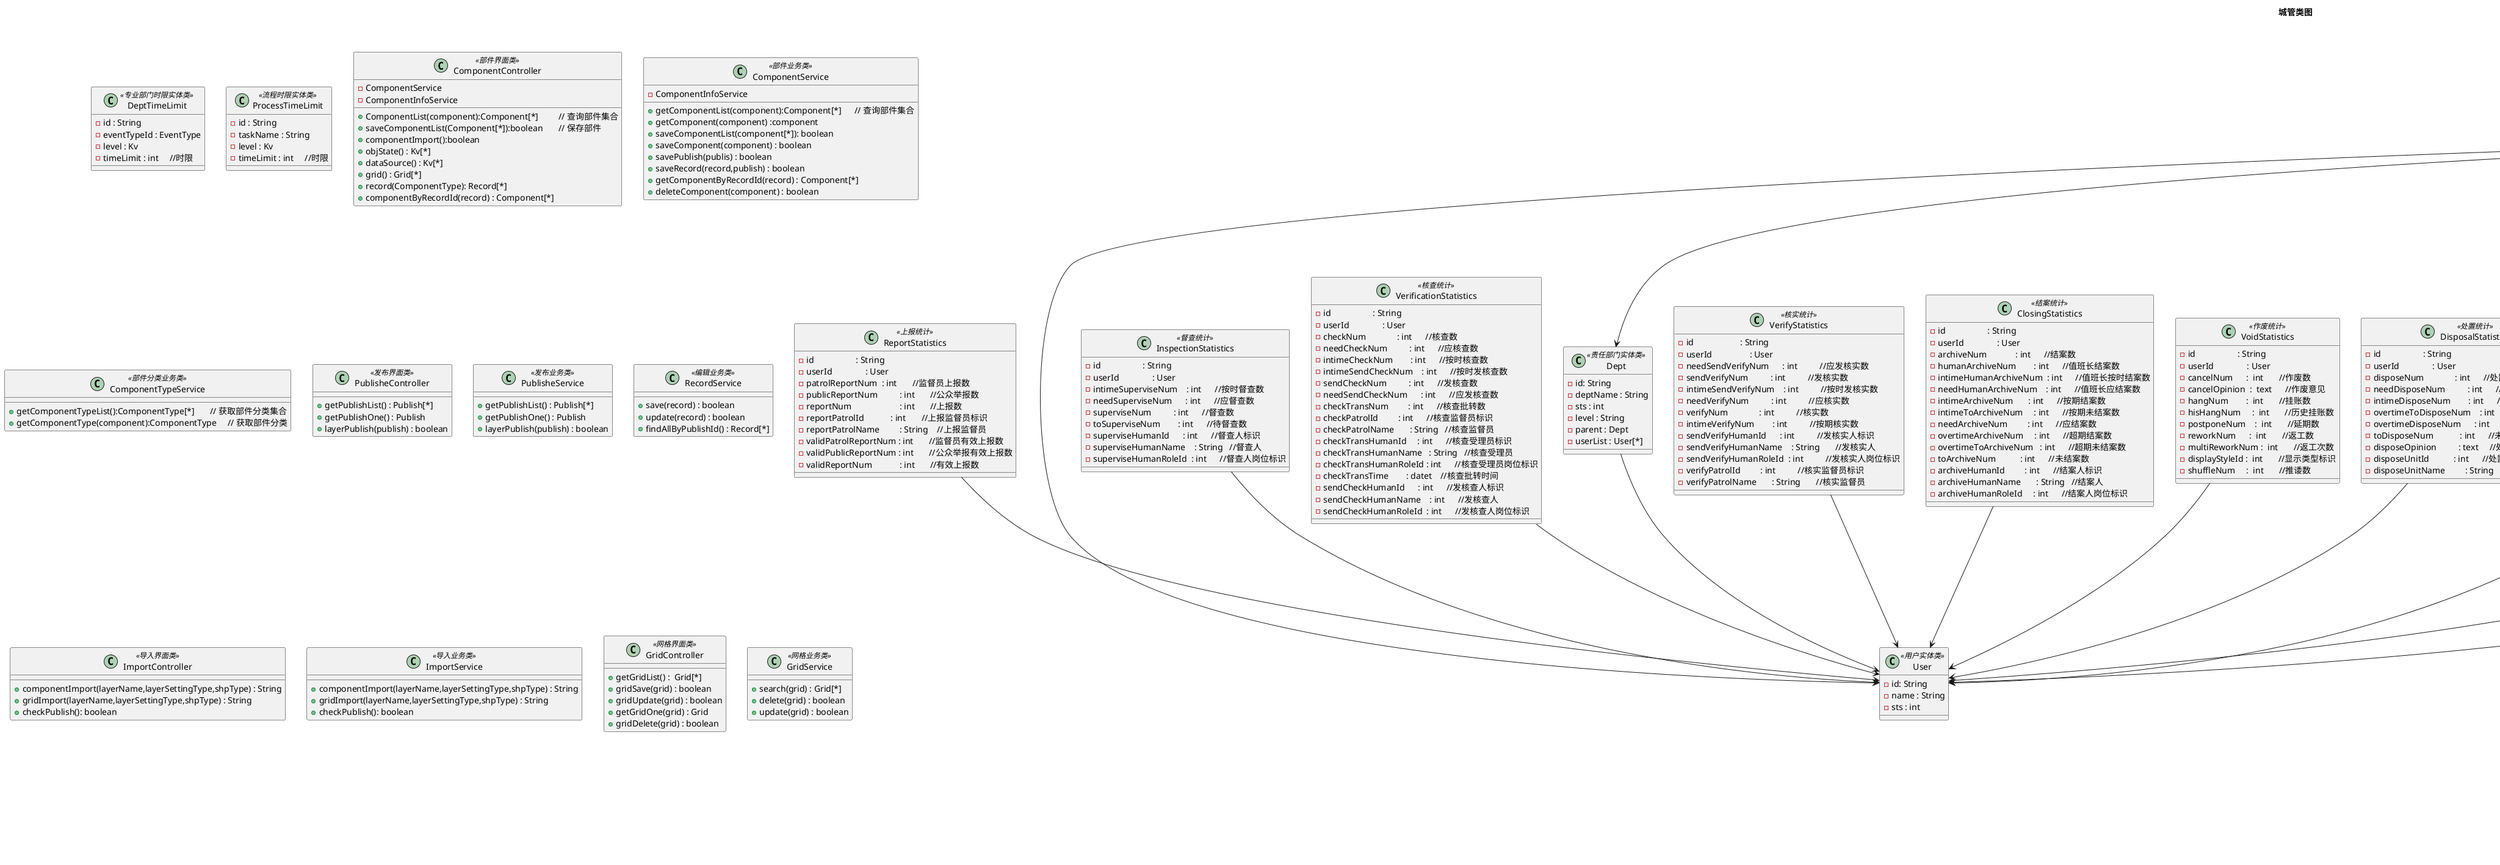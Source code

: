 @startuml
title 城管类图
class User <<用户实体类>>{
    -id: String
    -name : String
    -sts : int
}

class Dept<<责任部门实体类>>{
    -id: String
    -deptName : String
    -sts : int
    -level : String
    -parent : Dept
    -userList : User[*]
}

class Grid<<网格实体类>>{
    -id: String
    -gridCode : String
    -gridName : String
    -remark : String
    -kv : Kv    //代表所属区域
    -area : String
    -initialDate : date
    -terminationDate : date
    -sts : int
    -dept : Dept
    -user : User
    -release : Release
    -record : Record
    -publish : Publish
}

class Component<<部件实体类>>{
    -id: String
    -eventType : EventType
    -componentInfo : ComponentInfo
    -sts : int  // 用于记录该部件删除
    -publish : Publish
    -record : Record
}


class ComponentInfo<<部件信息实体类>>{
    -id : String
    -objId : String
    -objName : String
    -mainDeptCode : String
    -mainDept : String
    -ownershipDeptCode : String
    -ownershipDeptName : String
    -maintenanceDeptCode : String
    -maintenanceDeptName  : String
    -bgid : Grid
    -objState : Kv
    -initialDate : date
    -changeDate : date
    -dataSource : Kv
    -note : String
}

class Publish<<发布实体类>>{
    -id : String
    -name : String
    -layerId : String     //图层ID:当发布后GIS平台将把该图层ID返回城管中，城管再次添加元素可以找到对应GIS平台的哪个图层
    -url : String         //GIS平台提供的发布的图层地址
    -kv : Kv              //类型：编辑的是部件、网格。
    -sts : int            //状态：用于判断是发布、未发布状态
    -user : User          //用于记录谁发布的
    -eventType : EventType
}
class Record<<编辑实体类>>{
    -id : String
    -coordinate : String  //坐标
    -user : User
    -publish : Publish
    -sts : int //判断该记录是编辑中、发布
}

class Kv<<Kv实体类>>{
    -id : String
    -tableName : String
    -fieldName : String
    -value : String
    -sts : int
}

class Event<<案件实体类>>{
    -id : String
    -eventCode : String
    -eventTypeId : EventType     //分类id
    -conditionId : EventCondition
    -describe : String
    -gridId : Grid
    -location : String
    -User : User
    -phone : int
    -eventSource : Kv
    -x : double
    -y : double
    -taskId : String
    -timeLimit : TimeLimit
    -sts       : int             // 时间状态     未处理、处理中、关单
    -recTypeId : EventType       //问题类型     事件   部件
    -region : Kv    //区域
    -eventSate : Kv  // 案件状态
    -recTypeId : Kv  // 案件类型
    -eventCondition : EventCondition
}

class EventType<<分类实体类>>{
    -id
    -eventTypeCode
    -eventTypeId
    -eventTypeName
    -mainTypeId
    -mainTypeName
    -subTypeId
    -subTypeName
}

class EventFile<<事件附件实体类>>{
    -id : String
    -fileName : String
    -eventId : Event
    -fileType ：int
}
class EventCondition<<立案条件实体类>>{
    -id : String
    -conditionValue : String
    -eventTypeId : EventType
}

class DeptTimeLimit<<专业部门时限实体类>>{
    -id : String
    -eventTypeId : EventType
    -level : Kv
    -timeLimit : int     //时限
}

class ProcessTimeLimit<<流程时限实体类>>{
    -id : String
    -taskName : String
    -level : Kv
    -timeLimit : int     //时限
}

class EventPhase<<流转记录实体类>>{
    -id : String
    -eventId : Event
    -userId : User
    -taskId : String             //流程图实例id  (步骤)
    -taskName : String           //流程名
    -opinions : String           //处理意见
    -eventFileId : EventFile     //附件
    -starTime : date
    -endTime  : date
    -deptTimeLimit  :  DeptTimeLimit
    -processTimeLimit  :  ProcessTimeLimit
}

class EventTime<<案件时间记录实体类>>{
    -id : String
    -eventId : Event
    -creatTime : Date           //上报时间
    -operateTime : Date         //受理时间
    -instTime : Date            //立案时间
    -dispatchTime : Date        //派遣时间
    -archiveTime : Date         //结案时间
    -cancleTime : Date          //作废时间
    -sendVerifyTime : Date      //发核实时间
    -sendCheckTime : Date       //发核查时间
    -verifyTime  : Date         //核实时间
    -checkTime : Date           //核查时间
    -disposeBeginTime : Date    //处置开始时间
    -disposeDeadline : Date     //处置截至时间
    -disposeEndTime : Date      //处置结束时间
    -superviseTime : Date       //督查时间
}

class ReportStatistics<<上报统计>>{
    -id                   : String
    -userId               : User
    -patrolReportNum	  : int       //监督员上报数
    -publicReportNum	  : int       //公众举报数
    -reportNum			  : int       //上报数
    -reportPatrolId	      : int       //上报监督员标识
    -reportPatrolName	  : String    //上报监督员
    -validPatrolReportNum : int       //监督员有效上报数
    -validPublicReportNum : int       //公众举报有效上报数
    -validReportNum		  : int       //有效上报数
}

class VerifyStatistics<<核实统计>>{
    -id                     : String
    -userId                 : User
    -needSendVerifyNum      : int          //应发核实数               
    -sendVerifyNum          : int          //发核实数
    -intimeSendVerifyNum    : int          //按时发核实数
    -needVerifyNum          : int          //应核实数
    -verifyNum              : int          //核实数
    -intimeVerifyNum        : int          //按期核实数
    -sendVerifyHumanId      : int          //发核实人标识
    -sendVerifyHumanName    : String       //发核实人
    -sendVerifyHumanRoleId  : int          //发核实人岗位标识
    -verifyPatrolId         : int          //核实监督员标识
    -verifyPatrolName       : String       //核实监督员
}

class AcceptanceStatistics<<受理统计>>{
    -id                   : String
    -userId               : User
    -notOperateNum    : int     //不予受理数
    -toOperateNum     : int     //待受理数
    -intimeOperateNum : int     //按时受理数
    -operateNum       : int     //受理数
    -operateHumanId   : int     //受理人标识
    -operateHumanName : String  //受理人
    -operateRoleId    : int     //受理人岗位标识

}
class CaseStatistics<<立案统计>>{
    -id                   : String
    -userId               : User
    -instNum        :  int      //立案数
    -intimeInstNum  :  int      //按时立案数
    -toInstNum      :  int      //待立案数
    -notInstNum     :  int      //不予立案数
    -instHumanId    :  int      //立案人标识
    -instHumanName  :  String   //立案人
    -instRoleId     :  int      //立案人岗位标识
}
class DispatchStatistics<<派遣统计>>{
    -id                   : String
    -userId               : User
    -dispatchNum          : int      //派遣数         
    -toDispatchNum        : int      //待派遣数       
    -needDispatchNum      : int      //应派遣数       
    -intimeDispatchNum    : int      //按时派遣数     
    -dispatchHumanId      : int      //派遣员标识     
    -dispatchHumanName    : String   //派遣员         
    -dispatchHumanRoleId  : int      //派遣员岗位标识 
}
class DisposalStatistics<<处置统计>>{
    -id                   : String
    -userId               : User
    -disposeNum              : int      //处置数         
    -needDisposeNum          : int      //应处置数       
    -intimeDisposeNum        : int      //按时处置数     
    -overtimeToDisposeNum    : int      //超时未处置数   
    -overtimeDisposeNum      : int      //超时处置数     
    -toDisposeNum            : int      //未处置数       
    -disposeOpinion          : text     //处置意见       
    -disposeUnitId           : int      //处置部门标识   
    -disposeUnitName         : String   //处置部门   
}
class InspectionStatistics<<督查统计>>{
    -id                   : String
    -userId               : User
    -intimeSuperviseNum    : int      //按时督查数   	
    -needSuperviseNum      : int      //应督查数   		
    -superviseNum          : int      //督查数    		
    -toSuperviseNum        : int      //待督查数   		
    -superviseHumanId      : int      //督查人标识   	
    -superviseHumanName    : String   //督查人    		
    -superviseHumanRoleId  : int      //督查人岗位标识  
}
class VerificationStatistics<<核查统计>>{
    -id                   : String
    -userId               : User
    -checkNum              : int      //核查数            
    -needCheckNum          : int      //应核查数          
    -intimeCheckNum        : int      //按时核查数        
    -intimeSendCheckNum    : int      //按时发核查数      
    -sendCheckNum          : int      //发核查数          
    -needSendCheckNum      : int      //应发核查数        
    -checkTransNum         : int      //核查批转数        
    -checkPatrolId         : int      //核查监督员标识    
    -checkPatrolName       : String   //核查监督员        
    -checkTransHumanId     : int      //核查受理员标识    
    -checkTransHumanName   : String   //核查受理员        
    -checkTransHumanRoleId : int      //核查受理员岗位标识
    -checkTransTime        : datet    //核查批转时间      
    -sendCheckHumanId      : int      //发核查人标识      
    -sendCheckHumanName    : int      //发核查人          
    -sendCheckHumanRoleId  : int      //发核查人岗位标识  
}
class ClosingStatistics<<结案统计>>{
    -id                   : String
    -userId               : User
    -archiveNum             : int      //结案数          
    -humanArchiveNum        : int      //值班长结案数    
    -intimeHumanArchiveNum  : int      //值班长按时结案数
    -needHumanArchiveNum    : int      //值班长应结案数  
    -intimeArchiveNum       : int      //按期结案数      
    -intimeToArchiveNum     : int      //按期未结案数    
    -needArchiveNum         : int      //应结案数        
    -overtimeArchiveNum     : int      //超期结案数      
    -overtimeToArchiveNum   : int      //超期未结案数    
    -toArchiveNum           : int      //未结案数        
    -archiveHumanId         : int      //结案人标识      
    -archiveHumanName       : String   //结案人          
    -archiveHumanRoleId     : int      //结案人岗位标识  

}
class VoidStatistics<<作废统计>>{
    -id                   : String
    -userId               : User
    -cancelNum      :  int       //作废数       
    -cancelOpinion  :  text      //作废意见     
    -hangNum        :  int       //挂账数       
    -hisHangNum     :  int       //历史挂账数   
    -postponeNum    :  int       //延期数       
    -reworkNum      :  int       //返工数       
    -multiReworkNum :  int       //返工次数     
    -displayStyleId :  int       //显示类型标识 
    -shuffleNum     :  int       //推诿数       
}














class ComponentController<<部件界面类>>{
    -ComponentService
    -ComponentInfoService
    +ComponentList(component):Component[*]         // 查询部件集合
    +saveComponentList(Component[*]):boolean       // 保存部件
    +componentImport():boolean
    +objState() : Kv[*]
    +dataSource() : Kv[*]
    +grid() : Grid[*]
    +record(ComponentType): Record[*]
    +componentByRecordId(record) : Component[*]
}

class ComponentService<<部件业务类>>{
    -ComponentInfoService
    +getComponentList(component):Component[*]      // 查询部件集合
    +getComponent(component) :component
    +saveComponentList(component[*]): boolean
    +saveComponent(component) : boolean
    +savePublish(publis) : boolean
    +saveRecord(record,publish) : boolean
    +getComponentByRecordId(record) : Component[*]
    +deleteComponent(component) : boolean
}
class ComponentTypeService<<部件分类业务类>>{
    +getComponentTypeList():ComponentType[*]       // 获取部件分类集合
    +getComponentType(component):ComponentType     // 获取部件分类
}

class PublisheController<<发布界面类>>{
    +getPublishList() : Publish[*]
    +getPublishOne() : Publish
    +layerPublish(publish) : boolean
}
class PublisheService<<发布业务类>>{
    +getPublishList() : Publish[*]
    +getPublishOne() : Publish
    +layerPublish(publish) : boolean
}

class RecordService<<编辑业务类>>{
    +save(record) : boolean
    +update(record) : boolean
    +findAllByPublishId() : Record[*]
}
class ImportController<<导入界面类>>{
    +componentImport(layerName,layerSettingType,shpType) : String
    +gridImport(layerName,layerSettingType,shpType) : String
    +checkPublish(): boolean
}
class ImportService<<导入业务类>>{
    +componentImport(layerName,layerSettingType,shpType) : String
    +gridImport(layerName,layerSettingType,shpType) : String
    +checkPublish(): boolean
}

class GridController<<网格界面类>>{
    +getGridList() :  Grid[*]
    +gridSave(grid) : boolean
    +gridUpdate(grid) : boolean
    +getGridOne(grid) : Grid
    +gridDelete(grid) : boolean
}

class GridService<<网格业务类>>{
    +search(grid) : Grid[*]
    +delete(grid) : boolean
    +update(grid) : boolean

}






Dept --> User
Grid --> User
Grid --> Dept
Grid --> Record
Grid --> Publish
Grid --|> Kv
Component --> ComponentInfo
Component --> Record
Component --> Publish
ComponentInfo --|> Kv
Publish --> Record
Publish --|> Kv
Event --> EventFile
Event --> EventType
Event --> EventCondition
Event --|> Kv
Event --|> EventTime
Event --|> EventPhase
EventType --> TimeLimit
ReportStatistics --> User
VerifyStatistics --> User
AcceptanceStatistics --> User
CaseStatistics --> User
DispatchStatistics --> User
DisposalStatistics --> User
InspectionStatistics --> User
VerificationStatistics --> User
ClosingStatistics --> User
VoidStatistics --> User






' ComponentController --> ComponentService
' PublisheController --> PublisheService
' ImportController --> ImportService
' GridController --> GridService


' GridService --> RecordService
' GridService --> KVService
' GridService --> UserService
' PublishService --> RecordService
' PublishService --> GridService
' ComponentService --> PublishService
' ComponentService --> RecordService



' ComponentService ..> Component
' PublisheService ..> Publish
' RecordService ..> Record




@enduml